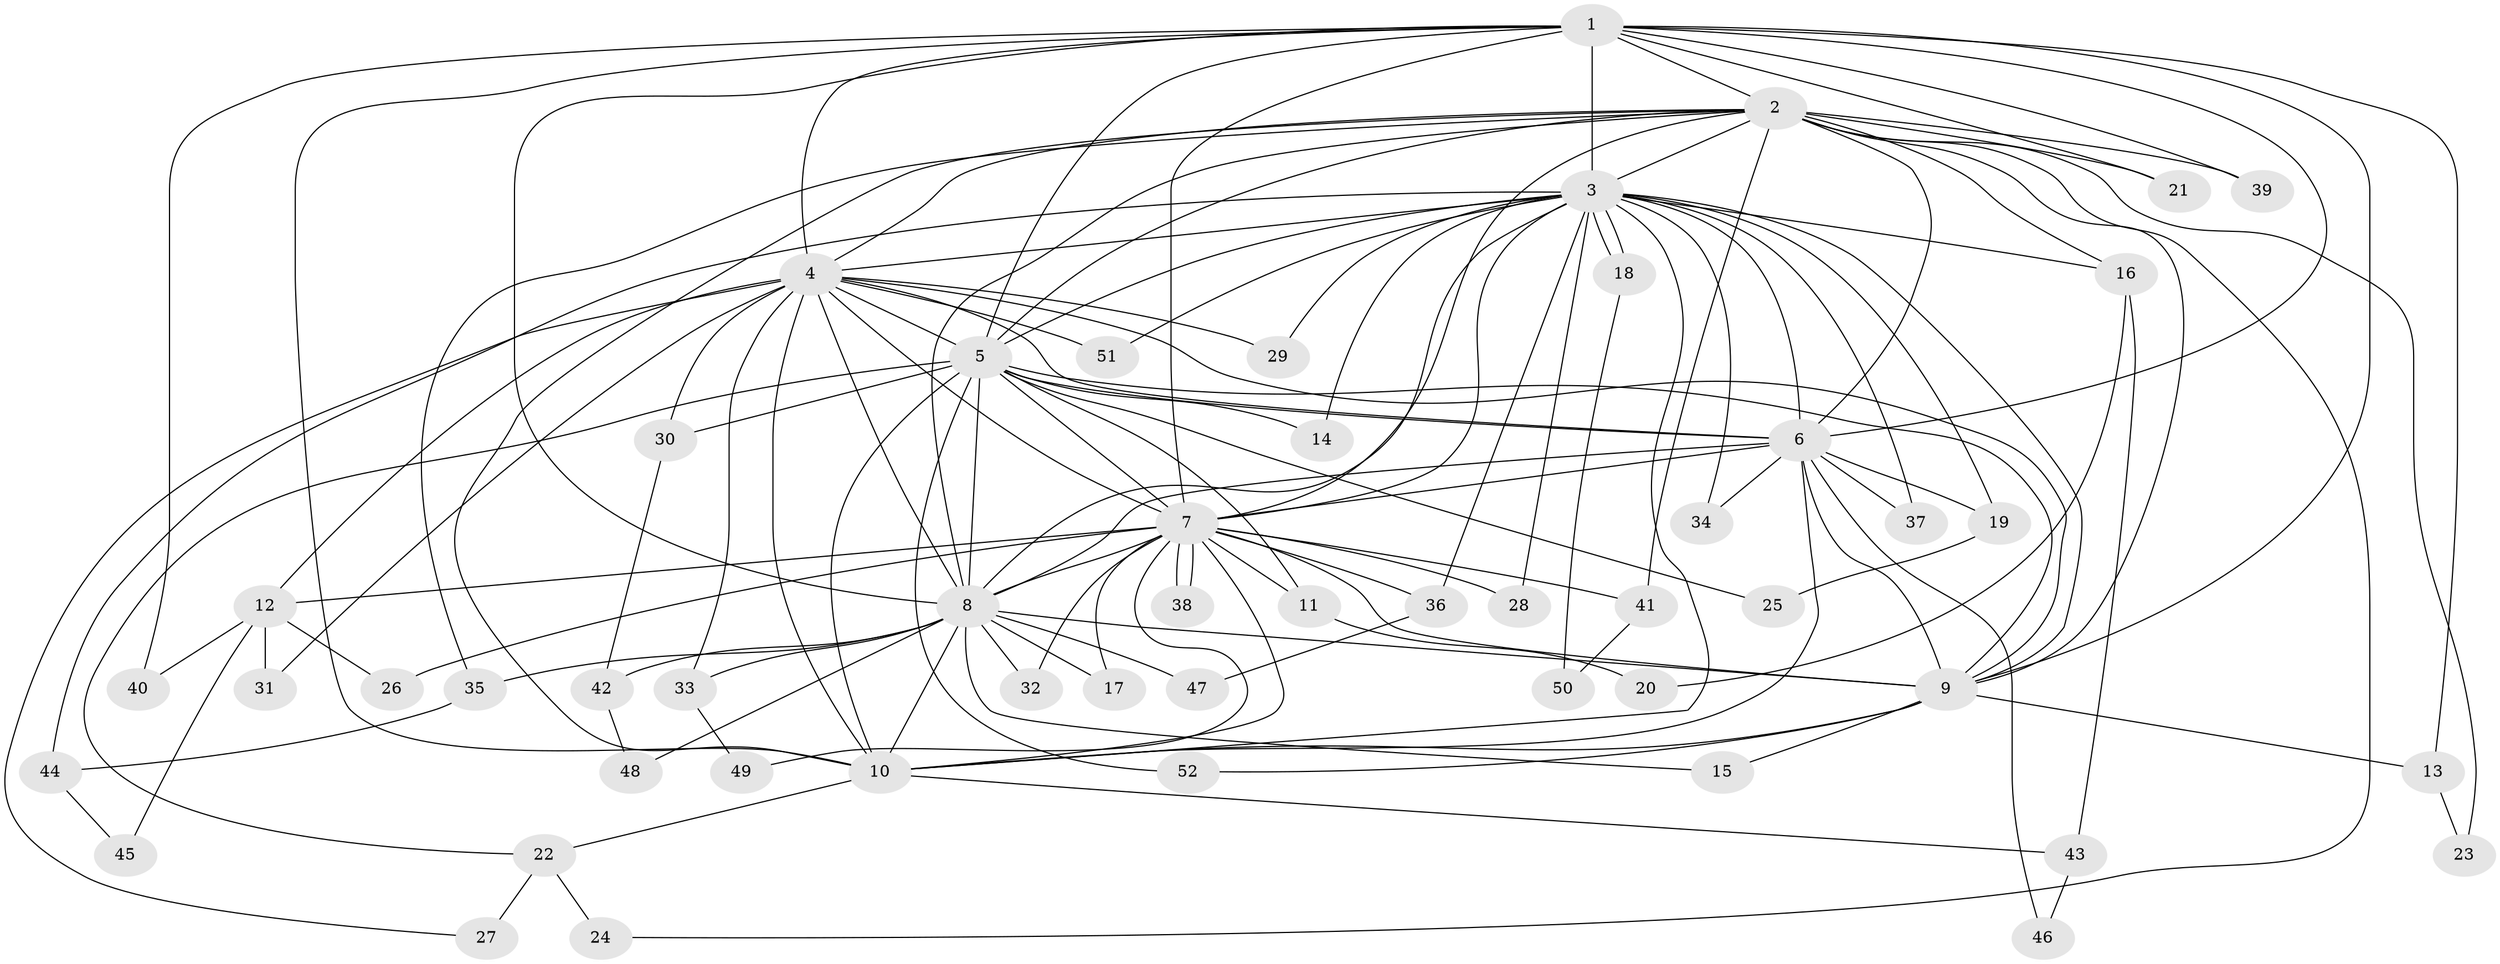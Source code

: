 // coarse degree distribution, {10: 0.05555555555555555, 15: 0.027777777777777776, 17: 0.027777777777777776, 21: 0.027777777777777776, 13: 0.027777777777777776, 14: 0.027777777777777776, 9: 0.027777777777777776, 3: 0.2777777777777778, 5: 0.027777777777777776, 2: 0.3611111111111111, 4: 0.05555555555555555, 1: 0.05555555555555555}
// Generated by graph-tools (version 1.1) at 2025/23/03/03/25 07:23:37]
// undirected, 52 vertices, 129 edges
graph export_dot {
graph [start="1"]
  node [color=gray90,style=filled];
  1;
  2;
  3;
  4;
  5;
  6;
  7;
  8;
  9;
  10;
  11;
  12;
  13;
  14;
  15;
  16;
  17;
  18;
  19;
  20;
  21;
  22;
  23;
  24;
  25;
  26;
  27;
  28;
  29;
  30;
  31;
  32;
  33;
  34;
  35;
  36;
  37;
  38;
  39;
  40;
  41;
  42;
  43;
  44;
  45;
  46;
  47;
  48;
  49;
  50;
  51;
  52;
  1 -- 2;
  1 -- 3;
  1 -- 4;
  1 -- 5;
  1 -- 6;
  1 -- 7;
  1 -- 8;
  1 -- 9;
  1 -- 10;
  1 -- 13;
  1 -- 21;
  1 -- 39;
  1 -- 40;
  2 -- 3;
  2 -- 4;
  2 -- 5;
  2 -- 6;
  2 -- 7;
  2 -- 8;
  2 -- 9;
  2 -- 10;
  2 -- 16;
  2 -- 21;
  2 -- 23;
  2 -- 24;
  2 -- 35;
  2 -- 39;
  2 -- 41;
  3 -- 4;
  3 -- 5;
  3 -- 6;
  3 -- 7;
  3 -- 8;
  3 -- 9;
  3 -- 10;
  3 -- 14;
  3 -- 16;
  3 -- 18;
  3 -- 18;
  3 -- 19;
  3 -- 28;
  3 -- 29;
  3 -- 34;
  3 -- 36;
  3 -- 37;
  3 -- 44;
  3 -- 51;
  4 -- 5;
  4 -- 6;
  4 -- 7;
  4 -- 8;
  4 -- 9;
  4 -- 10;
  4 -- 12;
  4 -- 27;
  4 -- 29;
  4 -- 30;
  4 -- 31;
  4 -- 33;
  4 -- 51;
  5 -- 6;
  5 -- 7;
  5 -- 8;
  5 -- 9;
  5 -- 10;
  5 -- 11;
  5 -- 14;
  5 -- 22;
  5 -- 25;
  5 -- 30;
  5 -- 52;
  6 -- 7;
  6 -- 8;
  6 -- 9;
  6 -- 10;
  6 -- 19;
  6 -- 34;
  6 -- 37;
  6 -- 46;
  7 -- 8;
  7 -- 9;
  7 -- 10;
  7 -- 11;
  7 -- 12;
  7 -- 17;
  7 -- 26;
  7 -- 28;
  7 -- 32;
  7 -- 36;
  7 -- 38;
  7 -- 38;
  7 -- 41;
  7 -- 49;
  8 -- 9;
  8 -- 10;
  8 -- 15;
  8 -- 17;
  8 -- 32;
  8 -- 33;
  8 -- 35;
  8 -- 42;
  8 -- 47;
  8 -- 48;
  9 -- 10;
  9 -- 13;
  9 -- 15;
  9 -- 52;
  10 -- 22;
  10 -- 43;
  11 -- 20;
  12 -- 26;
  12 -- 31;
  12 -- 40;
  12 -- 45;
  13 -- 23;
  16 -- 20;
  16 -- 43;
  18 -- 50;
  19 -- 25;
  22 -- 24;
  22 -- 27;
  30 -- 42;
  33 -- 49;
  35 -- 44;
  36 -- 47;
  41 -- 50;
  42 -- 48;
  43 -- 46;
  44 -- 45;
}
